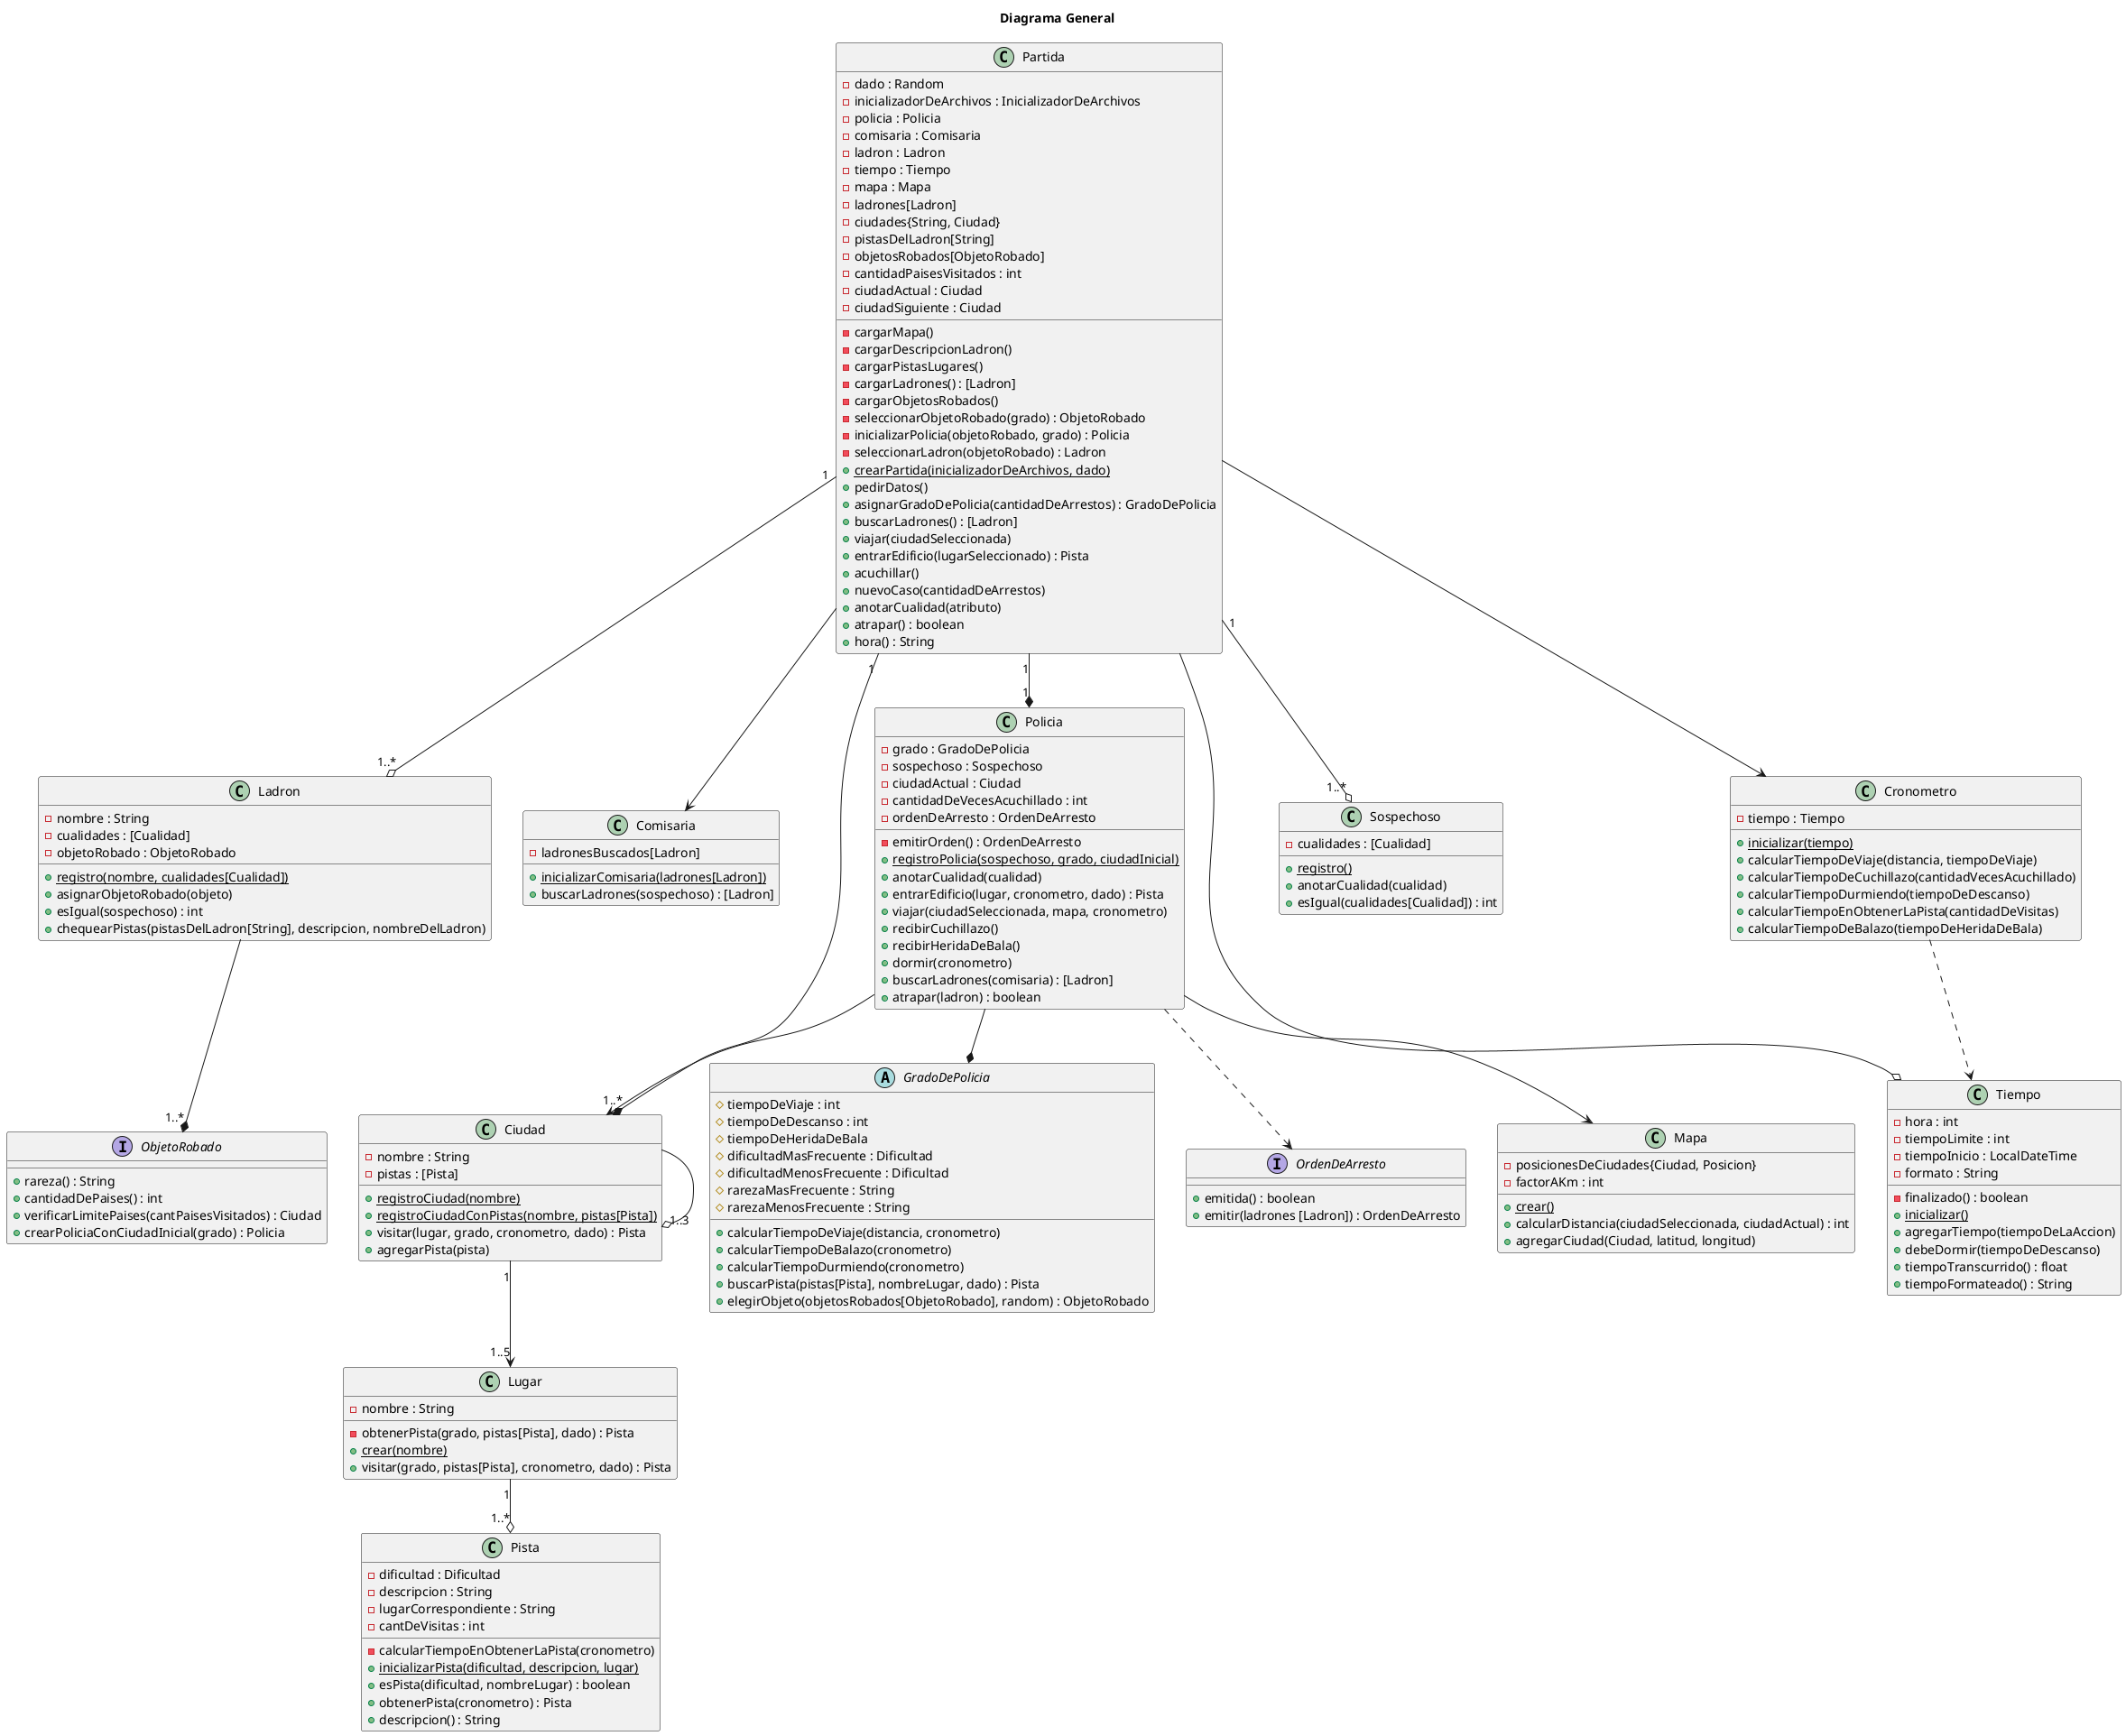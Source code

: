 @startuml
title Diagrama General


class Ciudad{
    - nombre : String
    - pistas : [Pista]
    + {static} registroCiudad(nombre)
    + {static} registroCiudadConPistas(nombre, pistas[Pista])
    + visitar(lugar, grado, cronometro, dado) : Pista
    + agregarPista(pista)
}

class Comisaria {
    - ladronesBuscados[Ladron]
    + {static} inicializarComisaria(ladrones[Ladron])
    + buscarLadrones(sospechoso) : [Ladron]
}

class Cronometro {
    - tiempo : Tiempo
    + {static} inicializar(tiempo)
    + calcularTiempoDeViaje(distancia, tiempoDeViaje)
    + calcularTiempoDeCuchillazo(cantidadVecesAcuchillado)
    + calcularTiempoDurmiendo(tiempoDeDescanso)
    + calcularTiempoEnObtenerLaPista(cantidadDeVisitas)
    + calcularTiempoDeBalazo(tiempoDeHeridaDeBala)
}

class Partida{
    - dado : Random
    - inicializadorDeArchivos : InicializadorDeArchivos
    - policia : Policia
    - comisaria : Comisaria
    - ladron : Ladron
    - tiempo : Tiempo
    - mapa : Mapa
    - ladrones[Ladron]
    - ciudades{String, Ciudad}
    - pistasDelLadron[String]
    - objetosRobados[ObjetoRobado]
    - cantidadPaisesVisitados : int
    - ciudadActual : Ciudad
    - ciudadSiguiente : Ciudad
    - cargarMapa()
    - cargarDescripcionLadron()
    - cargarPistasLugares()
    - cargarLadrones() : [Ladron]
    - cargarObjetosRobados()
    - seleccionarObjetoRobado(grado) : ObjetoRobado
    - inicializarPolicia(objetoRobado, grado) : Policia
    - seleccionarLadron(objetoRobado) : Ladron
    + {static} crearPartida(inicializadorDeArchivos, dado)
    + pedirDatos()
    + asignarGradoDePolicia(cantidadDeArrestos) : GradoDePolicia
    + buscarLadrones() : [Ladron]
    + viajar(ciudadSeleccionada)
    + entrarEdificio(lugarSeleccionado) : Pista
    + acuchillar()
    + nuevoCaso(cantidadDeArrestos)
    + anotarCualidad(atributo)
    + atrapar() : boolean
    + hora() : String
}


class Ladron{
    - nombre : String
    - cualidades : [Cualidad]
    - objetoRobado : ObjetoRobado
    + {static} registro(nombre, cualidades[Cualidad])
    + asignarObjetoRobado(objeto)
    + esIgual(sospechoso) : int
    + chequearPistas(pistasDelLadron[String], descripcion, nombreDelLadron)
    '/+ acuchillar(Policia) : int/'
}



class Policia{
    - grado : GradoDePolicia
    - sospechoso : Sospechoso
    - ciudadActual : Ciudad
    - cantidadDeVecesAcuchillado : int
    - ordenDeArresto : OrdenDeArresto
    - emitirOrden() : OrdenDeArresto
    + {static} registroPolicia(sospechoso, grado, ciudadInicial)
    + anotarCualidad(cualidad)
    + entrarEdificio(lugar, cronometro, dado) : Pista
    + viajar(ciudadSeleccionada, mapa, cronometro)
    + recibirCuchillazo()
    + recibirHeridaDeBala()
    + dormir(cronometro)
    + buscarLadrones(comisaria) : [Ladron]
    + atrapar(ladron) : boolean
}

class Mapa{
    - posicionesDeCiudades{Ciudad, Posicion}
    - factorAKm : int
    + {static} crear()
    + calcularDistancia(ciudadSeleccionada, ciudadActual) : int
    + agregarCiudad(Ciudad, latitud, longitud)
}

abstract class GradoDePolicia{
    # tiempoDeViaje : int
    # tiempoDeDescanso : int
    # tiempoDeHeridaDeBala
    # dificultadMasFrecuente : Dificultad
    # dificultadMenosFrecuente : Dificultad
    # rarezaMasFrecuente : String
    # rarezaMenosFrecuente : String
    + calcularTiempoDeViaje(distancia, cronometro)
    + calcularTiempoDeBalazo(cronometro)
    + calcularTiempoDurmiendo(cronometro)
    + buscarPista(pistas[Pista], nombreLugar, dado) : Pista
    + elegirObjeto(objetosRobados[ObjetoRobado], random) : ObjetoRobado
}


class Sospechoso{
    - cualidades : [Cualidad]
    + {static} registro()
    + anotarCualidad(cualidad)
    + esIgual(cualidades[Cualidad]) : int
}

class Lugar{
    - nombre : String
    - obtenerPista(grado, pistas[Pista], dado) : Pista
    + {static} crear(nombre)
    + visitar(grado, pistas[Pista], cronometro, dado) : Pista
}

class Pista{
    - dificultad : Dificultad
    - descripcion : String
    - lugarCorrespondiente : String
    - cantDeVisitas : int
    - calcularTiempoEnObtenerLaPista(cronometro)
    + {static} inicializarPista(dificultad, descripcion, lugar)
    + esPista(dificultad, nombreLugar) : boolean
    + obtenerPista(cronometro) : Pista
    + descripcion() : String
}

interface ObjetoRobado{
	+ rareza() : String
	+ cantidadDePaises() : int
	+ verificarLimitePaises(cantPaisesVisitados) : Ciudad
    + crearPoliciaConCiudadInicial(grado) : Policia
}

class Tiempo{
    - hora : int
    - tiempoLimite : int
    - tiempoInicio : LocalDateTime
    - formato : String
    - finalizado() : boolean
    + {static} inicializar()
    + agregarTiempo(tiempoDeLaAccion)
    + debeDormir(tiempoDeDescanso)
    + tiempoTranscurrido() : float
    + tiempoFormateado() : String
}

interface OrdenDeArresto{
    + emitida() : boolean
    + emitir(ladrones [Ladron]) : OrdenDeArresto
}


Partida "1" --o "1..*" Ladron
Partida "1" --o "1..*" Sospechoso
Partida"1" --* "1"Policia
Partida --o Tiempo
Policia --* GradoDePolicia
Policia --> Mapa
Partida "1" --* "1..*" Ciudad
Policia --> Ciudad
Ciudad "1" --> "1..5"Lugar
Ciudad --o "1..3" Ciudad
Lugar "1" --o "1..*" Pista

Policia ..> OrdenDeArresto
Ladron --* "1..*" ObjetoRobado
Partida --> Comisaria
Cronometro ..> Tiempo
Partida --> Cronometro


@enduml